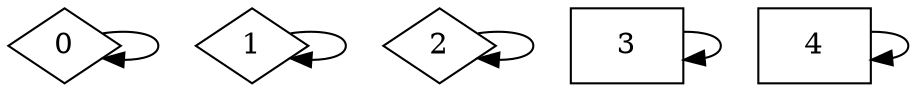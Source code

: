 digraph G {
N0 [ shape="diamond", label="0", color="black" ];
N0 -> N0 [ color="black" ];
N1 [ shape="diamond", label="1", color="black" ];
N1 -> N1 [ color="black" ];
N2 [ shape="diamond", label="2", color="black" ];
N2 -> N2 [ color="black" ];
N3 [ shape="box", label="3", color="black" ];
N3 -> N3 [ color="black" ];
N4 [ shape="box", label="4", color="black" ];
N4 -> N4 [ color="black" ];
}
